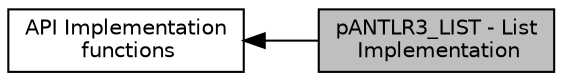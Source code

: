 digraph "pANTLR3_LIST - List Implementation"
{
  edge [fontname="Helvetica",fontsize="10",labelfontname="Helvetica",labelfontsize="10"];
  node [fontname="Helvetica",fontsize="10",shape=record];
  rankdir=LR;
  Node1 [label="API Implementation\l functions",height=0.2,width=0.4,color="black", fillcolor="white", style="filled",URL="$dc/de9/group__apiimplementations.html"];
  Node0 [label="pANTLR3_LIST - List\l Implementation",height=0.2,width=0.4,color="black", fillcolor="grey75", style="filled", fontcolor="black"];
  Node1->Node0 [shape=plaintext, dir="back", style="solid"];
}
